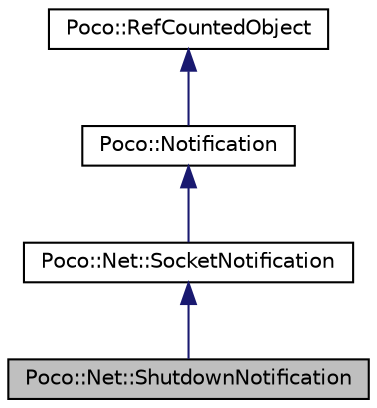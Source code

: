 digraph "Poco::Net::ShutdownNotification"
{
 // LATEX_PDF_SIZE
  edge [fontname="Helvetica",fontsize="10",labelfontname="Helvetica",labelfontsize="10"];
  node [fontname="Helvetica",fontsize="10",shape=record];
  Node1 [label="Poco::Net::ShutdownNotification",height=0.2,width=0.4,color="black", fillcolor="grey75", style="filled", fontcolor="black",tooltip=" "];
  Node2 -> Node1 [dir="back",color="midnightblue",fontsize="10",style="solid"];
  Node2 [label="Poco::Net::SocketNotification",height=0.2,width=0.4,color="black", fillcolor="white", style="filled",URL="$classPoco_1_1Net_1_1SocketNotification.html",tooltip=" "];
  Node3 -> Node2 [dir="back",color="midnightblue",fontsize="10",style="solid"];
  Node3 [label="Poco::Notification",height=0.2,width=0.4,color="black", fillcolor="white", style="filled",URL="$classPoco_1_1Notification.html",tooltip=" "];
  Node4 -> Node3 [dir="back",color="midnightblue",fontsize="10",style="solid"];
  Node4 [label="Poco::RefCountedObject",height=0.2,width=0.4,color="black", fillcolor="white", style="filled",URL="$classPoco_1_1RefCountedObject.html",tooltip=" "];
}
